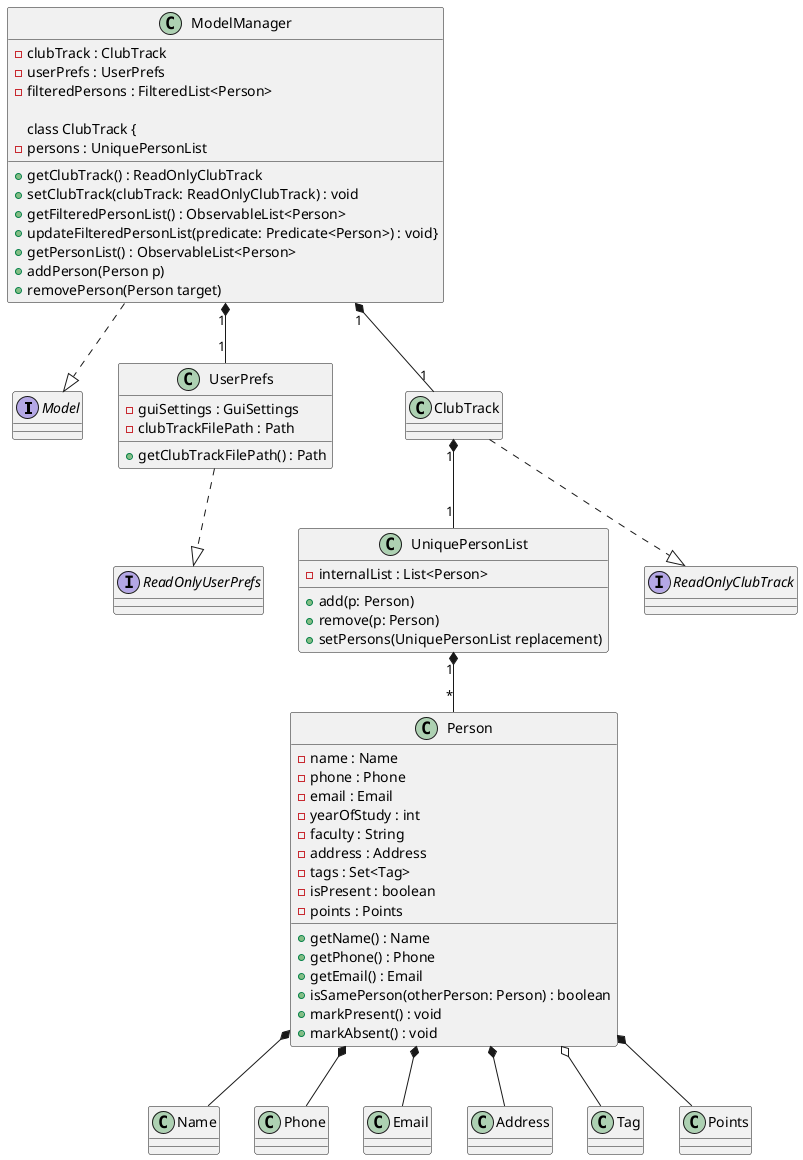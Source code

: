 @startuml

' ===== Model slice =====

interface Model

class ModelManager {
- clubTrack : ClubTrack
- userPrefs : UserPrefs
- filteredPersons : FilteredList<Person>
+ getClubTrack() : ReadOnlyClubTrack
+ setClubTrack(clubTrack: ReadOnlyClubTrack) : void
+ getFilteredPersonList() : ObservableList<Person>
+ updateFilteredPersonList(predicate: Predicate<Person>) : void}

class ClubTrack {
- persons : UniquePersonList
+ getPersonList() : ObservableList<Person>
+ addPerson(Person p)
+ removePerson(Person target)
}

class UniquePersonList {
- internalList : List<Person>
+ add(p: Person)
+ remove(p: Person)
+ setPersons(UniquePersonList replacement)
}

class Person {
- name : Name
- phone : Phone
- email : Email
- yearOfStudy : int
- faculty : String
- address : Address
- tags : Set<Tag>
- isPresent : boolean
- points : Points
+ getName() : Name
+ getPhone() : Phone
+ getEmail() : Email
+ isSamePerson(otherPerson: Person) : boolean
+ markPresent() : void
+ markAbsent() : void
}

class UserPrefs {
- guiSettings : GuiSettings
- clubTrackFilePath : Path
+ getClubTrackFilePath() : Path
}

' Value objects
class Name
class Phone
class Email
class Address
class Tag
class Points

' Interfaces
interface ReadOnlyClubTrack
interface ReadOnlyUserPrefs

' Relationships
ModelManager ..|> Model
ClubTrack ..|> ReadOnlyClubTrack
UserPrefs ..|> ReadOnlyUserPrefs

ModelManager "1" *-- "1" ClubTrack
ModelManager "1" *-- "1" UserPrefs
ClubTrack "1" *-- "1" UniquePersonList
UniquePersonList "1" *-- "*" Person
Person *-- Name
Person *-- Phone
Person *-- Email
Person *-- Address
Person *-- Points
Person o-- Tag

@enduml
